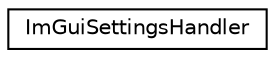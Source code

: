 digraph "Graphical Class Hierarchy"
{
  edge [fontname="Helvetica",fontsize="10",labelfontname="Helvetica",labelfontsize="10"];
  node [fontname="Helvetica",fontsize="10",shape=record];
  rankdir="LR";
  Node0 [label="ImGuiSettingsHandler",height=0.2,width=0.4,color="black", fillcolor="white", style="filled",URL="$structImGuiSettingsHandler.html"];
}
